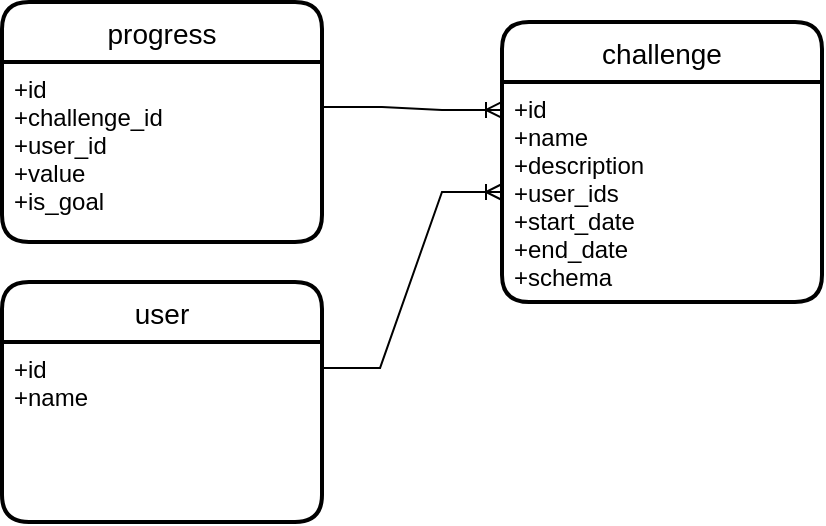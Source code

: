 <mxfile version="15.9.4" type="device" pages="4"><diagram id="6XbU2U4fMUfGjf66VKq-" name="Page-1"><mxGraphModel dx="666" dy="764" grid="1" gridSize="10" guides="1" tooltips="1" connect="1" arrows="1" fold="1" page="1" pageScale="1" pageWidth="850" pageHeight="1100" math="0" shadow="0"><root><mxCell id="0"/><mxCell id="1" parent="0"/><mxCell id="4EJfK2iNqQNUc68kIOoL-1" value="challenge" style="swimlane;childLayout=stackLayout;horizontal=1;startSize=30;horizontalStack=0;rounded=1;fontSize=14;fontStyle=0;strokeWidth=2;resizeParent=0;resizeLast=1;shadow=0;dashed=0;align=center;" vertex="1" parent="1"><mxGeometry x="340" y="330" width="160" height="140" as="geometry"/></mxCell><mxCell id="4EJfK2iNqQNUc68kIOoL-2" value="+id&#xA;+name&#xA;+description&#xA;+user_ids&#xA;+start_date&#xA;+end_date&#xA;+schema&#xA;" style="align=left;strokeColor=none;fillColor=none;spacingLeft=4;fontSize=12;verticalAlign=top;resizable=0;rotatable=0;part=1;" vertex="1" parent="4EJfK2iNqQNUc68kIOoL-1"><mxGeometry y="30" width="160" height="110" as="geometry"/></mxCell><mxCell id="XGswmLzK9EIM4M7rVuqm-6" value="progress" style="swimlane;childLayout=stackLayout;horizontal=1;startSize=30;horizontalStack=0;rounded=1;fontSize=14;fontStyle=0;strokeWidth=2;resizeParent=0;resizeLast=1;shadow=0;dashed=0;align=center;" vertex="1" parent="1"><mxGeometry x="90" y="320" width="160" height="120" as="geometry"/></mxCell><mxCell id="XGswmLzK9EIM4M7rVuqm-7" value="+id&#xA;+challenge_id&#xA;+user_id&#xA;+value&#xA;+is_goal&#xA;" style="align=left;strokeColor=none;fillColor=none;spacingLeft=4;fontSize=12;verticalAlign=top;resizable=0;rotatable=0;part=1;" vertex="1" parent="XGswmLzK9EIM4M7rVuqm-6"><mxGeometry y="30" width="160" height="90" as="geometry"/></mxCell><mxCell id="XGswmLzK9EIM4M7rVuqm-8" value="user" style="swimlane;childLayout=stackLayout;horizontal=1;startSize=30;horizontalStack=0;rounded=1;fontSize=14;fontStyle=0;strokeWidth=2;resizeParent=0;resizeLast=1;shadow=0;dashed=0;align=center;" vertex="1" parent="1"><mxGeometry x="90" y="460" width="160" height="120" as="geometry"/></mxCell><mxCell id="XGswmLzK9EIM4M7rVuqm-9" value="+id&#xA;+name" style="align=left;strokeColor=none;fillColor=none;spacingLeft=4;fontSize=12;verticalAlign=top;resizable=0;rotatable=0;part=1;" vertex="1" parent="XGswmLzK9EIM4M7rVuqm-8"><mxGeometry y="30" width="160" height="90" as="geometry"/></mxCell><mxCell id="XGswmLzK9EIM4M7rVuqm-10" value="" style="edgeStyle=entityRelationEdgeStyle;fontSize=12;html=1;endArrow=ERoneToMany;rounded=0;entryX=0;entryY=0.127;entryDx=0;entryDy=0;entryPerimeter=0;exitX=1;exitY=0.25;exitDx=0;exitDy=0;" edge="1" parent="1" source="XGswmLzK9EIM4M7rVuqm-7" target="4EJfK2iNqQNUc68kIOoL-2"><mxGeometry width="100" height="100" relative="1" as="geometry"><mxPoint x="330" y="440" as="sourcePoint"/><mxPoint x="430" y="340" as="targetPoint"/></mxGeometry></mxCell><mxCell id="XGswmLzK9EIM4M7rVuqm-12" value="" style="edgeStyle=entityRelationEdgeStyle;fontSize=12;html=1;endArrow=ERoneToMany;rounded=0;exitX=0.994;exitY=0.144;exitDx=0;exitDy=0;exitPerimeter=0;entryX=0;entryY=0.5;entryDx=0;entryDy=0;" edge="1" parent="1" source="XGswmLzK9EIM4M7rVuqm-9" target="4EJfK2iNqQNUc68kIOoL-2"><mxGeometry width="100" height="100" relative="1" as="geometry"><mxPoint x="660" y="410" as="sourcePoint"/><mxPoint x="760" y="310" as="targetPoint"/></mxGeometry></mxCell></root></mxGraphModel></diagram><diagram name="join-challenge" id="RROJNVwdA7SP-ZDclj5j"><mxGraphModel dx="666" dy="764" grid="1" gridSize="10" guides="1" tooltips="1" connect="1" arrows="1" fold="1" page="1" pageScale="1" pageWidth="850" pageHeight="1100" math="0" shadow="0"><root><mxCell id="0"/><mxCell id="1" parent="0"/><mxCell id="86XzTyiqqYsa_UF7r5GK-2" value="" style="shape=umlLifeline;participant=umlActor;perimeter=lifelinePerimeter;whiteSpace=wrap;html=1;container=1;collapsible=0;recursiveResize=0;verticalAlign=top;spacingTop=36;outlineConnect=0;" parent="1" vertex="1"><mxGeometry x="210" y="150" width="20" height="510" as="geometry"/></mxCell><mxCell id="86XzTyiqqYsa_UF7r5GK-3" value=":challengebot" style="shape=umlLifeline;perimeter=lifelinePerimeter;whiteSpace=wrap;html=1;container=1;collapsible=0;recursiveResize=0;outlineConnect=0;" parent="1" vertex="1"><mxGeometry x="540" y="150" width="100" height="510" as="geometry"/></mxCell><mxCell id="86XzTyiqqYsa_UF7r5GK-4" value="" style="html=1;points=[];perimeter=orthogonalPerimeter;" parent="86XzTyiqqYsa_UF7r5GK-3" vertex="1"><mxGeometry x="45" y="80" width="10" height="80" as="geometry"/></mxCell><mxCell id="86XzTyiqqYsa_UF7r5GK-7" value="" style="html=1;points=[];perimeter=orthogonalPerimeter;" parent="86XzTyiqqYsa_UF7r5GK-3" vertex="1"><mxGeometry x="45" y="210" width="10" height="80" as="geometry"/></mxCell><mxCell id="86XzTyiqqYsa_UF7r5GK-10" value="" style="html=1;points=[];perimeter=orthogonalPerimeter;" parent="86XzTyiqqYsa_UF7r5GK-3" vertex="1"><mxGeometry x="45" y="340" width="10" height="80" as="geometry"/></mxCell><mxCell id="86XzTyiqqYsa_UF7r5GK-5" value="&lt;div&gt;ListChallenges(user_id, not_joined)&lt;br&gt;&lt;/div&gt;" style="html=1;verticalAlign=bottom;endArrow=block;entryX=0;entryY=0;rounded=0;" parent="1" source="86XzTyiqqYsa_UF7r5GK-2" target="86XzTyiqqYsa_UF7r5GK-4" edge="1"><mxGeometry relative="1" as="geometry"><mxPoint x="490" y="250" as="sourcePoint"/></mxGeometry></mxCell><mxCell id="86XzTyiqqYsa_UF7r5GK-6" value="Challenges with details that are not joined" style="html=1;verticalAlign=bottom;endArrow=open;dashed=1;endSize=8;exitX=0;exitY=0.95;rounded=0;" parent="1" source="86XzTyiqqYsa_UF7r5GK-4" target="86XzTyiqqYsa_UF7r5GK-2" edge="1"><mxGeometry relative="1" as="geometry"><mxPoint x="490" y="326" as="targetPoint"/></mxGeometry></mxCell><mxCell id="86XzTyiqqYsa_UF7r5GK-8" value="JoinChallenge(challenge_id)" style="html=1;verticalAlign=bottom;endArrow=block;entryX=0;entryY=0;rounded=0;" parent="1" source="86XzTyiqqYsa_UF7r5GK-2" target="86XzTyiqqYsa_UF7r5GK-7" edge="1"><mxGeometry relative="1" as="geometry"><mxPoint x="515" y="360" as="sourcePoint"/></mxGeometry></mxCell><mxCell id="86XzTyiqqYsa_UF7r5GK-9" value="Challenge with details" style="html=1;verticalAlign=bottom;endArrow=open;dashed=1;endSize=8;exitX=0;exitY=0.95;rounded=0;" parent="1" source="86XzTyiqqYsa_UF7r5GK-7" target="86XzTyiqqYsa_UF7r5GK-2" edge="1"><mxGeometry relative="1" as="geometry"><mxPoint x="515" y="436" as="targetPoint"/></mxGeometry></mxCell><mxCell id="86XzTyiqqYsa_UF7r5GK-11" value="AddGoal(challenge_id, user_id goal)" style="html=1;verticalAlign=bottom;endArrow=block;entryX=0;entryY=0;rounded=0;" parent="1" source="86XzTyiqqYsa_UF7r5GK-2" target="86XzTyiqqYsa_UF7r5GK-10" edge="1"><mxGeometry relative="1" as="geometry"><mxPoint x="515" y="490" as="sourcePoint"/></mxGeometry></mxCell><mxCell id="86XzTyiqqYsa_UF7r5GK-12" value="Goal set by user" style="html=1;verticalAlign=bottom;endArrow=open;dashed=1;endSize=8;exitX=0;exitY=0.95;rounded=0;" parent="1" source="86XzTyiqqYsa_UF7r5GK-10" target="86XzTyiqqYsa_UF7r5GK-2" edge="1"><mxGeometry relative="1" as="geometry"><mxPoint x="515" y="566" as="targetPoint"/></mxGeometry></mxCell><mxCell id="stMjWj6lyOENHf5CEl7l-1" value=":repository" style="shape=umlLifeline;perimeter=lifelinePerimeter;whiteSpace=wrap;html=1;container=1;collapsible=0;recursiveResize=0;outlineConnect=0;align=center;" parent="1" vertex="1"><mxGeometry x="860" y="150" width="100" height="510" as="geometry"/></mxCell><mxCell id="stMjWj6lyOENHf5CEl7l-2" value="" style="html=1;points=[];perimeter=orthogonalPerimeter;align=center;" parent="stMjWj6lyOENHf5CEl7l-1" vertex="1"><mxGeometry x="45" y="80" width="10" height="80" as="geometry"/></mxCell><mxCell id="stMjWj6lyOENHf5CEl7l-5" value="" style="html=1;points=[];perimeter=orthogonalPerimeter;align=center;" parent="stMjWj6lyOENHf5CEl7l-1" vertex="1"><mxGeometry x="45" y="215" width="10" height="80" as="geometry"/></mxCell><mxCell id="stMjWj6lyOENHf5CEl7l-8" value="" style="html=1;points=[];perimeter=orthogonalPerimeter;align=center;" parent="stMjWj6lyOENHf5CEl7l-1" vertex="1"><mxGeometry x="45" y="340" width="10" height="80" as="geometry"/></mxCell><mxCell id="stMjWj6lyOENHf5CEl7l-3" value="FindChallenges(user_id,, not_joined, challenge_ids)" style="html=1;verticalAlign=bottom;endArrow=block;entryX=0;entryY=0;rounded=0;" parent="1" target="stMjWj6lyOENHf5CEl7l-2" edge="1"><mxGeometry relative="1" as="geometry"><mxPoint x="590" y="230" as="sourcePoint"/></mxGeometry></mxCell><mxCell id="stMjWj6lyOENHf5CEl7l-4" value="" style="html=1;verticalAlign=bottom;endArrow=open;dashed=1;endSize=8;exitX=0;exitY=0.95;rounded=0;" parent="1" source="stMjWj6lyOENHf5CEl7l-2" target="86XzTyiqqYsa_UF7r5GK-3" edge="1"><mxGeometry relative="1" as="geometry"><mxPoint x="770" y="306" as="targetPoint"/></mxGeometry></mxCell><mxCell id="stMjWj6lyOENHf5CEl7l-6" value="UpdateChallenge(challenge_id, challenge)" style="html=1;verticalAlign=bottom;endArrow=block;entryX=0;entryY=0;rounded=0;" parent="1" source="86XzTyiqqYsa_UF7r5GK-3" target="stMjWj6lyOENHf5CEl7l-5" edge="1"><mxGeometry relative="1" as="geometry"><mxPoint x="835" y="365" as="sourcePoint"/></mxGeometry></mxCell><mxCell id="stMjWj6lyOENHf5CEl7l-7" value="" style="html=1;verticalAlign=bottom;endArrow=open;dashed=1;endSize=8;exitX=0;exitY=0.95;rounded=0;" parent="1" source="stMjWj6lyOENHf5CEl7l-5" target="86XzTyiqqYsa_UF7r5GK-3" edge="1"><mxGeometry relative="1" as="geometry"><mxPoint x="835" y="441" as="targetPoint"/></mxGeometry></mxCell><mxCell id="stMjWj6lyOENHf5CEl7l-9" value="CreateGoal(challenge_id, user_id, goal)" style="html=1;verticalAlign=bottom;endArrow=block;entryX=0;entryY=0;rounded=0;" parent="1" source="86XzTyiqqYsa_UF7r5GK-3" target="stMjWj6lyOENHf5CEl7l-8" edge="1"><mxGeometry relative="1" as="geometry"><mxPoint x="835" y="490" as="sourcePoint"/></mxGeometry></mxCell><mxCell id="stMjWj6lyOENHf5CEl7l-10" value="" style="html=1;verticalAlign=bottom;endArrow=open;dashed=1;endSize=8;exitX=0;exitY=0.95;rounded=0;" parent="1" source="stMjWj6lyOENHf5CEl7l-8" target="86XzTyiqqYsa_UF7r5GK-3" edge="1"><mxGeometry relative="1" as="geometry"><mxPoint x="835" y="566" as="targetPoint"/></mxGeometry></mxCell></root></mxGraphModel></diagram><diagram name="view-your-challenges" id="2D-l9dGAmVMdqXbLqhqI"><mxGraphModel dx="1590" dy="764" grid="1" gridSize="10" guides="1" tooltips="1" connect="1" arrows="1" fold="1" page="1" pageScale="1" pageWidth="850" pageHeight="1100" math="0" shadow="0"><root><mxCell id="-YYNHqgZf5SkaJTE6ZLf-0"/><mxCell id="-YYNHqgZf5SkaJTE6ZLf-1" parent="-YYNHqgZf5SkaJTE6ZLf-0"/><mxCell id="uk9RIYH9fwGD17-zcmkP-6" value="alt" style="shape=umlFrame;whiteSpace=wrap;html=1;" parent="-YYNHqgZf5SkaJTE6ZLf-1" vertex="1"><mxGeometry x="150" y="420" width="890" height="970" as="geometry"/></mxCell><mxCell id="uk9RIYH9fwGD17-zcmkP-24" value="&lt;div align=&quot;center&quot;&gt;alt&lt;/div&gt;" style="shape=umlFrame;whiteSpace=wrap;html=1;align=center;" parent="-YYNHqgZf5SkaJTE6ZLf-1" vertex="1"><mxGeometry x="170" y="990" width="470" height="370" as="geometry"/></mxCell><mxCell id="-YYNHqgZf5SkaJTE6ZLf-2" value="" style="shape=umlLifeline;participant=umlActor;perimeter=lifelinePerimeter;whiteSpace=wrap;html=1;container=1;collapsible=0;recursiveResize=0;verticalAlign=top;spacingTop=36;outlineConnect=0;" parent="-YYNHqgZf5SkaJTE6ZLf-1" vertex="1"><mxGeometry x="225" y="150" width="20" height="1280" as="geometry"/></mxCell><mxCell id="-YYNHqgZf5SkaJTE6ZLf-3" value=":challengebot" style="shape=umlLifeline;perimeter=lifelinePerimeter;whiteSpace=wrap;html=1;container=1;collapsible=0;recursiveResize=0;outlineConnect=0;" parent="-YYNHqgZf5SkaJTE6ZLf-1" vertex="1"><mxGeometry x="525" y="150" width="100" height="1280" as="geometry"/></mxCell><mxCell id="_DjYIVe_9mN_fBWPGiHw-0" value="" style="html=1;points=[];perimeter=orthogonalPerimeter;" parent="-YYNHqgZf5SkaJTE6ZLf-3" vertex="1"><mxGeometry x="45" y="70" width="10" height="80" as="geometry"/></mxCell><mxCell id="_DjYIVe_9mN_fBWPGiHw-3" value="" style="html=1;points=[];perimeter=orthogonalPerimeter;" parent="-YYNHqgZf5SkaJTE6ZLf-3" vertex="1"><mxGeometry x="45" y="180" width="10" height="80" as="geometry"/></mxCell><mxCell id="uk9RIYH9fwGD17-zcmkP-0" value="" style="html=1;points=[];perimeter=orthogonalPerimeter;" parent="-YYNHqgZf5SkaJTE6ZLf-3" vertex="1"><mxGeometry x="45" y="340" width="10" height="80" as="geometry"/></mxCell><mxCell id="uk9RIYH9fwGD17-zcmkP-7" value="" style="html=1;points=[];perimeter=orthogonalPerimeter;" parent="-YYNHqgZf5SkaJTE6ZLf-3" vertex="1"><mxGeometry x="45" y="550" width="10" height="80" as="geometry"/></mxCell><mxCell id="uk9RIYH9fwGD17-zcmkP-21" value="" style="html=1;points=[];perimeter=orthogonalPerimeter;align=left;" parent="-YYNHqgZf5SkaJTE6ZLf-3" vertex="1"><mxGeometry x="45" y="740" width="10" height="80" as="geometry"/></mxCell><mxCell id="uk9RIYH9fwGD17-zcmkP-27" value="AddGoal(challenge_id, user_id, goal)" style="html=1;verticalAlign=bottom;endArrow=block;entryX=0;entryY=0;rounded=0;" parent="-YYNHqgZf5SkaJTE6ZLf-3" target="uk9RIYH9fwGD17-zcmkP-26" edge="1"><mxGeometry relative="1" as="geometry"><mxPoint x="-290.5" y="940" as="sourcePoint"/></mxGeometry></mxCell><mxCell id="uk9RIYH9fwGD17-zcmkP-26" value="" style="html=1;points=[];perimeter=orthogonalPerimeter;align=center;" parent="-YYNHqgZf5SkaJTE6ZLf-3" vertex="1"><mxGeometry x="45" y="940" width="10" height="80" as="geometry"/></mxCell><mxCell id="uk9RIYH9fwGD17-zcmkP-28" value="Goal created" style="html=1;verticalAlign=bottom;endArrow=open;dashed=1;endSize=8;exitX=0;exitY=0.95;rounded=0;" parent="-YYNHqgZf5SkaJTE6ZLf-3" source="uk9RIYH9fwGD17-zcmkP-26" edge="1"><mxGeometry relative="1" as="geometry"><mxPoint x="-290.5" y="1016" as="targetPoint"/></mxGeometry></mxCell><mxCell id="uk9RIYH9fwGD17-zcmkP-32" value="" style="html=1;points=[];perimeter=orthogonalPerimeter;align=center;" parent="-YYNHqgZf5SkaJTE6ZLf-3" vertex="1"><mxGeometry x="45" y="1110" width="10" height="80" as="geometry"/></mxCell><mxCell id="_DjYIVe_9mN_fBWPGiHw-1" value="ListChallenges(user_id, joined)" style="html=1;verticalAlign=bottom;endArrow=block;entryX=0;entryY=0;rounded=0;" parent="-YYNHqgZf5SkaJTE6ZLf-1" source="-YYNHqgZf5SkaJTE6ZLf-2" target="_DjYIVe_9mN_fBWPGiHw-0" edge="1"><mxGeometry relative="1" as="geometry"><mxPoint x="500" y="220" as="sourcePoint"/></mxGeometry></mxCell><mxCell id="_DjYIVe_9mN_fBWPGiHw-2" value="Challenges joined with details" style="html=1;verticalAlign=bottom;endArrow=open;dashed=1;endSize=8;exitX=0;exitY=0.95;rounded=0;" parent="-YYNHqgZf5SkaJTE6ZLf-1" source="_DjYIVe_9mN_fBWPGiHw-0" target="-YYNHqgZf5SkaJTE6ZLf-2" edge="1"><mxGeometry relative="1" as="geometry"><mxPoint x="500" y="296" as="targetPoint"/></mxGeometry></mxCell><mxCell id="_DjYIVe_9mN_fBWPGiHw-4" value="GetChallenge(challenge_id, user_id)" style="html=1;verticalAlign=bottom;endArrow=block;entryX=0;entryY=0;rounded=0;" parent="-YYNHqgZf5SkaJTE6ZLf-1" source="-YYNHqgZf5SkaJTE6ZLf-2" target="_DjYIVe_9mN_fBWPGiHw-3" edge="1"><mxGeometry relative="1" as="geometry"><mxPoint x="500" y="330" as="sourcePoint"/></mxGeometry></mxCell><mxCell id="_DjYIVe_9mN_fBWPGiHw-5" value="Challenge details" style="html=1;verticalAlign=bottom;endArrow=open;dashed=1;endSize=8;exitX=0;exitY=0.95;rounded=0;" parent="-YYNHqgZf5SkaJTE6ZLf-1" source="_DjYIVe_9mN_fBWPGiHw-3" target="-YYNHqgZf5SkaJTE6ZLf-2" edge="1"><mxGeometry relative="1" as="geometry"><mxPoint x="500" y="406" as="targetPoint"/></mxGeometry></mxCell><mxCell id="uk9RIYH9fwGD17-zcmkP-1" value="AddProgress(challenge_id,user_id, progress)" style="html=1;verticalAlign=bottom;endArrow=block;entryX=0;entryY=0;rounded=0;" parent="-YYNHqgZf5SkaJTE6ZLf-1" target="uk9RIYH9fwGD17-zcmkP-0" edge="1"><mxGeometry relative="1" as="geometry"><mxPoint x="234.5" y="490" as="sourcePoint"/></mxGeometry></mxCell><mxCell id="uk9RIYH9fwGD17-zcmkP-2" value="Progress with details" style="html=1;verticalAlign=bottom;endArrow=open;dashed=1;endSize=8;exitX=0;exitY=0.95;rounded=0;" parent="-YYNHqgZf5SkaJTE6ZLf-1" source="uk9RIYH9fwGD17-zcmkP-0" edge="1"><mxGeometry relative="1" as="geometry"><mxPoint x="234.5" y="566" as="targetPoint"/></mxGeometry></mxCell><mxCell id="uk9RIYH9fwGD17-zcmkP-8" value="ListProgress(challenge_id, user_id)" style="html=1;verticalAlign=bottom;endArrow=block;entryX=0;entryY=0;rounded=0;" parent="-YYNHqgZf5SkaJTE6ZLf-1" target="uk9RIYH9fwGD17-zcmkP-7" edge="1"><mxGeometry relative="1" as="geometry"><mxPoint x="234.5" y="700" as="sourcePoint"/></mxGeometry></mxCell><mxCell id="uk9RIYH9fwGD17-zcmkP-9" value="Progress for the challenge" style="html=1;verticalAlign=bottom;endArrow=open;dashed=1;endSize=8;exitX=0;exitY=0.95;rounded=0;" parent="-YYNHqgZf5SkaJTE6ZLf-1" source="uk9RIYH9fwGD17-zcmkP-7" edge="1"><mxGeometry relative="1" as="geometry"><mxPoint x="234.5" y="776" as="targetPoint"/></mxGeometry></mxCell><mxCell id="uk9RIYH9fwGD17-zcmkP-17" value="[add progress selected]" style="text;html=1;strokeColor=none;fillColor=none;align=left;verticalAlign=middle;whiteSpace=wrap;rounded=0;" parent="-YYNHqgZf5SkaJTE6ZLf-1" vertex="1"><mxGeometry x="160" y="460" width="150" height="30" as="geometry"/></mxCell><mxCell id="uk9RIYH9fwGD17-zcmkP-18" value="&lt;div align=&quot;left&quot;&gt;[view all progress selected]&lt;/div&gt;" style="text;html=1;strokeColor=none;fillColor=none;align=left;verticalAlign=middle;whiteSpace=wrap;rounded=0;" parent="-YYNHqgZf5SkaJTE6ZLf-1" vertex="1"><mxGeometry x="160" y="640" width="150" height="30" as="geometry"/></mxCell><mxCell id="uk9RIYH9fwGD17-zcmkP-19" value="" style="endArrow=none;dashed=1;html=1;rounded=0;" parent="-YYNHqgZf5SkaJTE6ZLf-1" edge="1"><mxGeometry width="50" height="50" relative="1" as="geometry"><mxPoint x="150" y="810.05" as="sourcePoint"/><mxPoint x="1040" y="810" as="targetPoint"/></mxGeometry></mxCell><mxCell id="uk9RIYH9fwGD17-zcmkP-20" value="&lt;div align=&quot;left&quot;&gt;[add/update goals selected]&lt;/div&gt;" style="text;html=1;strokeColor=none;fillColor=none;align=left;verticalAlign=middle;whiteSpace=wrap;rounded=0;" parent="-YYNHqgZf5SkaJTE6ZLf-1" vertex="1"><mxGeometry x="160" y="830" width="210" height="30" as="geometry"/></mxCell><mxCell id="uk9RIYH9fwGD17-zcmkP-22" value="GetGoal(challenge_id, user_id)" style="html=1;verticalAlign=bottom;endArrow=block;entryX=0;entryY=0;rounded=0;" parent="-YYNHqgZf5SkaJTE6ZLf-1" source="-YYNHqgZf5SkaJTE6ZLf-2" target="uk9RIYH9fwGD17-zcmkP-21" edge="1"><mxGeometry relative="1" as="geometry"><mxPoint x="500" y="890" as="sourcePoint"/></mxGeometry></mxCell><mxCell id="uk9RIYH9fwGD17-zcmkP-23" value="Goal if it has been set by user" style="html=1;verticalAlign=bottom;endArrow=open;dashed=1;endSize=8;exitX=0;exitY=0.95;rounded=0;" parent="-YYNHqgZf5SkaJTE6ZLf-1" source="uk9RIYH9fwGD17-zcmkP-21" target="-YYNHqgZf5SkaJTE6ZLf-2" edge="1"><mxGeometry relative="1" as="geometry"><mxPoint x="500" y="966" as="targetPoint"/></mxGeometry></mxCell><mxCell id="uk9RIYH9fwGD17-zcmkP-25" value="" style="endArrow=none;dashed=1;html=1;rounded=0;" parent="-YYNHqgZf5SkaJTE6ZLf-1" edge="1"><mxGeometry width="50" height="50" relative="1" as="geometry"><mxPoint x="150" y="610.05" as="sourcePoint"/><mxPoint x="1040" y="610" as="targetPoint"/></mxGeometry></mxCell><mxCell id="uk9RIYH9fwGD17-zcmkP-29" value="[goal does not exist]" style="text;html=1;strokeColor=none;fillColor=none;align=left;verticalAlign=middle;whiteSpace=wrap;rounded=0;" parent="-YYNHqgZf5SkaJTE6ZLf-1" vertex="1"><mxGeometry x="180" y="1030" width="210" height="30" as="geometry"/></mxCell><mxCell id="uk9RIYH9fwGD17-zcmkP-30" value="" style="endArrow=none;dashed=1;html=1;rounded=0;" parent="-YYNHqgZf5SkaJTE6ZLf-1" edge="1"><mxGeometry width="50" height="50" relative="1" as="geometry"><mxPoint x="170" y="1210" as="sourcePoint"/><mxPoint x="640" y="1210" as="targetPoint"/></mxGeometry></mxCell><mxCell id="uk9RIYH9fwGD17-zcmkP-33" value="UpdateGoal(challenge_id,user_id, goal)" style="html=1;verticalAlign=bottom;endArrow=block;entryX=0;entryY=0;rounded=0;" parent="-YYNHqgZf5SkaJTE6ZLf-1" source="-YYNHqgZf5SkaJTE6ZLf-2" target="uk9RIYH9fwGD17-zcmkP-32" edge="1"><mxGeometry relative="1" as="geometry"><mxPoint x="500" y="1260" as="sourcePoint"/></mxGeometry></mxCell><mxCell id="uk9RIYH9fwGD17-zcmkP-34" value="Updated goal" style="html=1;verticalAlign=bottom;endArrow=open;dashed=1;endSize=8;exitX=0;exitY=0.95;rounded=0;" parent="-YYNHqgZf5SkaJTE6ZLf-1" source="uk9RIYH9fwGD17-zcmkP-32" target="-YYNHqgZf5SkaJTE6ZLf-2" edge="1"><mxGeometry relative="1" as="geometry"><mxPoint x="500" y="1336" as="targetPoint"/></mxGeometry></mxCell><mxCell id="uk9RIYH9fwGD17-zcmkP-35" value="[goal exists]" style="text;html=1;strokeColor=none;fillColor=none;align=left;verticalAlign=middle;whiteSpace=wrap;rounded=0;" parent="-YYNHqgZf5SkaJTE6ZLf-1" vertex="1"><mxGeometry x="180" y="1220" width="210" height="30" as="geometry"/></mxCell><mxCell id="MLuxGu6XEMpIqVRjDswG-0" value=":repository" style="shape=umlLifeline;perimeter=lifelinePerimeter;whiteSpace=wrap;html=1;container=1;collapsible=0;recursiveResize=0;outlineConnect=0;align=center;" parent="-YYNHqgZf5SkaJTE6ZLf-1" vertex="1"><mxGeometry x="900" y="150" width="100" height="1280" as="geometry"/></mxCell><mxCell id="MLuxGu6XEMpIqVRjDswG-1" value="" style="html=1;points=[];perimeter=orthogonalPerimeter;align=center;" parent="MLuxGu6XEMpIqVRjDswG-0" vertex="1"><mxGeometry x="45" y="70" width="10" height="80" as="geometry"/></mxCell><mxCell id="2hfgxvUMaG6vGto7sU5T-0" value="" style="html=1;points=[];perimeter=orthogonalPerimeter;align=center;" parent="MLuxGu6XEMpIqVRjDswG-0" vertex="1"><mxGeometry x="45" y="180" width="10" height="80" as="geometry"/></mxCell><mxCell id="2hfgxvUMaG6vGto7sU5T-3" value="" style="html=1;points=[];perimeter=orthogonalPerimeter;align=center;" parent="MLuxGu6XEMpIqVRjDswG-0" vertex="1"><mxGeometry x="45" y="340" width="10" height="80" as="geometry"/></mxCell><mxCell id="2hfgxvUMaG6vGto7sU5T-6" value="" style="html=1;points=[];perimeter=orthogonalPerimeter;align=center;" parent="MLuxGu6XEMpIqVRjDswG-0" vertex="1"><mxGeometry x="45" y="550" width="10" height="80" as="geometry"/></mxCell><mxCell id="2hfgxvUMaG6vGto7sU5T-8" value="" style="html=1;verticalAlign=bottom;endArrow=open;dashed=1;endSize=8;exitX=0;exitY=0.95;rounded=0;" parent="MLuxGu6XEMpIqVRjDswG-0" source="2hfgxvUMaG6vGto7sU5T-6" edge="1"><mxGeometry relative="1" as="geometry"><mxPoint x="-330" y="626" as="targetPoint"/></mxGeometry></mxCell><mxCell id="2hfgxvUMaG6vGto7sU5T-9" value="" style="html=1;points=[];perimeter=orthogonalPerimeter;align=center;" parent="MLuxGu6XEMpIqVRjDswG-0" vertex="1"><mxGeometry x="45" y="740" width="10" height="80" as="geometry"/></mxCell><mxCell id="2hfgxvUMaG6vGto7sU5T-12" value="" style="html=1;points=[];perimeter=orthogonalPerimeter;align=center;" parent="MLuxGu6XEMpIqVRjDswG-0" vertex="1"><mxGeometry x="45" y="940" width="10" height="80" as="geometry"/></mxCell><mxCell id="2hfgxvUMaG6vGto7sU5T-15" value="" style="html=1;points=[];perimeter=orthogonalPerimeter;align=center;" parent="MLuxGu6XEMpIqVRjDswG-0" vertex="1"><mxGeometry x="45" y="1110" width="10" height="80" as="geometry"/></mxCell><mxCell id="MLuxGu6XEMpIqVRjDswG-2" value="FindChallenges(user_id, joined, challenge_ids)" style="html=1;verticalAlign=bottom;endArrow=block;entryX=0;entryY=0;rounded=0;" parent="-YYNHqgZf5SkaJTE6ZLf-1" source="-YYNHqgZf5SkaJTE6ZLf-3" target="MLuxGu6XEMpIqVRjDswG-1" edge="1"><mxGeometry relative="1" as="geometry"><mxPoint x="800" y="220" as="sourcePoint"/></mxGeometry></mxCell><mxCell id="MLuxGu6XEMpIqVRjDswG-3" value="" style="html=1;verticalAlign=bottom;endArrow=open;dashed=1;endSize=8;exitX=0;exitY=0.95;rounded=0;" parent="-YYNHqgZf5SkaJTE6ZLf-1" source="MLuxGu6XEMpIqVRjDswG-1" target="-YYNHqgZf5SkaJTE6ZLf-3" edge="1"><mxGeometry relative="1" as="geometry"><mxPoint x="800" y="296" as="targetPoint"/></mxGeometry></mxCell><mxCell id="2hfgxvUMaG6vGto7sU5T-1" value="FindChallenge(challenge_id)" style="html=1;verticalAlign=bottom;endArrow=block;entryX=0;entryY=0;rounded=0;" parent="-YYNHqgZf5SkaJTE6ZLf-1" source="-YYNHqgZf5SkaJTE6ZLf-3" target="2hfgxvUMaG6vGto7sU5T-0" edge="1"><mxGeometry relative="1" as="geometry"><mxPoint x="875" y="330" as="sourcePoint"/></mxGeometry></mxCell><mxCell id="2hfgxvUMaG6vGto7sU5T-2" value="" style="html=1;verticalAlign=bottom;endArrow=open;dashed=1;endSize=8;exitX=0;exitY=0.95;rounded=0;" parent="-YYNHqgZf5SkaJTE6ZLf-1" source="2hfgxvUMaG6vGto7sU5T-0" target="-YYNHqgZf5SkaJTE6ZLf-3" edge="1"><mxGeometry relative="1" as="geometry"><mxPoint x="875" y="406" as="targetPoint"/></mxGeometry></mxCell><mxCell id="2hfgxvUMaG6vGto7sU5T-4" value="CreateProgress(challenge_id, user_id, progress)" style="html=1;verticalAlign=bottom;endArrow=block;entryX=0;entryY=0;rounded=0;" parent="-YYNHqgZf5SkaJTE6ZLf-1" source="uk9RIYH9fwGD17-zcmkP-0" target="2hfgxvUMaG6vGto7sU5T-3" edge="1"><mxGeometry relative="1" as="geometry"><mxPoint x="875" y="490" as="sourcePoint"/></mxGeometry></mxCell><mxCell id="2hfgxvUMaG6vGto7sU5T-5" value="" style="html=1;verticalAlign=bottom;endArrow=open;dashed=1;endSize=8;exitX=0;exitY=0.95;rounded=0;" parent="-YYNHqgZf5SkaJTE6ZLf-1" source="2hfgxvUMaG6vGto7sU5T-3" target="uk9RIYH9fwGD17-zcmkP-0" edge="1"><mxGeometry relative="1" as="geometry"><mxPoint x="875" y="566" as="targetPoint"/></mxGeometry></mxCell><mxCell id="2hfgxvUMaG6vGto7sU5T-7" value="FindProgress(challenge_id, user_id, filters)" style="html=1;verticalAlign=bottom;endArrow=block;entryX=0;entryY=0;rounded=0;" parent="-YYNHqgZf5SkaJTE6ZLf-1" source="uk9RIYH9fwGD17-zcmkP-7" target="2hfgxvUMaG6vGto7sU5T-6" edge="1"><mxGeometry relative="1" as="geometry"><mxPoint x="875" y="700" as="sourcePoint"/></mxGeometry></mxCell><mxCell id="2hfgxvUMaG6vGto7sU5T-10" value="FindGoal(challenge_id, user_id)" style="html=1;verticalAlign=bottom;endArrow=block;entryX=0;entryY=0;rounded=0;" parent="-YYNHqgZf5SkaJTE6ZLf-1" source="uk9RIYH9fwGD17-zcmkP-21" target="2hfgxvUMaG6vGto7sU5T-9" edge="1"><mxGeometry relative="1" as="geometry"><mxPoint x="875" y="890" as="sourcePoint"/></mxGeometry></mxCell><mxCell id="2hfgxvUMaG6vGto7sU5T-11" value="" style="html=1;verticalAlign=bottom;endArrow=open;dashed=1;endSize=8;exitX=0;exitY=0.95;rounded=0;" parent="-YYNHqgZf5SkaJTE6ZLf-1" source="2hfgxvUMaG6vGto7sU5T-9" target="-YYNHqgZf5SkaJTE6ZLf-3" edge="1"><mxGeometry relative="1" as="geometry"><mxPoint x="875" y="966" as="targetPoint"/></mxGeometry></mxCell><mxCell id="2hfgxvUMaG6vGto7sU5T-13" value="CreateGoal(challenge_id, user_id, goal)" style="html=1;verticalAlign=bottom;endArrow=block;entryX=0;entryY=0;rounded=0;" parent="-YYNHqgZf5SkaJTE6ZLf-1" source="uk9RIYH9fwGD17-zcmkP-26" target="2hfgxvUMaG6vGto7sU5T-12" edge="1"><mxGeometry relative="1" as="geometry"><mxPoint x="875" y="1090" as="sourcePoint"/></mxGeometry></mxCell><mxCell id="2hfgxvUMaG6vGto7sU5T-14" value="" style="html=1;verticalAlign=bottom;endArrow=open;dashed=1;endSize=8;exitX=0;exitY=0.95;rounded=0;" parent="-YYNHqgZf5SkaJTE6ZLf-1" source="2hfgxvUMaG6vGto7sU5T-12" target="uk9RIYH9fwGD17-zcmkP-26" edge="1"><mxGeometry relative="1" as="geometry"><mxPoint x="875" y="1166" as="targetPoint"/></mxGeometry></mxCell><mxCell id="2hfgxvUMaG6vGto7sU5T-16" value="UpdateGoal(goal_id, goal)" style="html=1;verticalAlign=bottom;endArrow=block;entryX=0;entryY=0;rounded=0;" parent="-YYNHqgZf5SkaJTE6ZLf-1" source="-YYNHqgZf5SkaJTE6ZLf-3" target="2hfgxvUMaG6vGto7sU5T-15" edge="1"><mxGeometry relative="1" as="geometry"><mxPoint x="875" y="1260" as="sourcePoint"/></mxGeometry></mxCell><mxCell id="2hfgxvUMaG6vGto7sU5T-17" value="" style="html=1;verticalAlign=bottom;endArrow=open;dashed=1;endSize=8;exitX=0;exitY=0.95;rounded=0;" parent="-YYNHqgZf5SkaJTE6ZLf-1" source="2hfgxvUMaG6vGto7sU5T-15" target="uk9RIYH9fwGD17-zcmkP-32" edge="1"><mxGeometry relative="1" as="geometry"><mxPoint x="875" y="1336" as="targetPoint"/></mxGeometry></mxCell></root></mxGraphModel></diagram><diagram name="create-challenge" id="y_9-yuOKDexVdfOWF7hI"><mxGraphModel dx="1590" dy="764" grid="1" gridSize="10" guides="1" tooltips="1" connect="1" arrows="1" fold="1" page="1" pageScale="1" pageWidth="850" pageHeight="1100" math="0" shadow="0"><root><mxCell id="nFW7XR1vgQzdM4231nV1-0"/><mxCell id="nFW7XR1vgQzdM4231nV1-1" parent="nFW7XR1vgQzdM4231nV1-0"/><mxCell id="sRMb4WTZv5bM4ebdrN9F-0" value="" style="shape=umlLifeline;participant=umlActor;perimeter=lifelinePerimeter;whiteSpace=wrap;html=1;container=1;collapsible=0;recursiveResize=0;verticalAlign=top;spacingTop=36;outlineConnect=0;" parent="nFW7XR1vgQzdM4231nV1-1" vertex="1"><mxGeometry x="210" y="150" width="20" height="410" as="geometry"/></mxCell><mxCell id="sRMb4WTZv5bM4ebdrN9F-1" value=":challengebot" style="shape=umlLifeline;perimeter=lifelinePerimeter;whiteSpace=wrap;html=1;container=1;collapsible=0;recursiveResize=0;outlineConnect=0;" parent="nFW7XR1vgQzdM4231nV1-1" vertex="1"><mxGeometry x="540" y="150" width="100" height="410" as="geometry"/></mxCell><mxCell id="sRMb4WTZv5bM4ebdrN9F-2" value="" style="html=1;points=[];perimeter=orthogonalPerimeter;" parent="sRMb4WTZv5bM4ebdrN9F-1" vertex="1"><mxGeometry x="45" y="80" width="10" height="80" as="geometry"/></mxCell><mxCell id="sRMb4WTZv5bM4ebdrN9F-12" value="" style="html=1;points=[];perimeter=orthogonalPerimeter;align=center;" parent="sRMb4WTZv5bM4ebdrN9F-1" vertex="1"><mxGeometry x="45" y="240" width="10" height="80" as="geometry"/></mxCell><mxCell id="sRMb4WTZv5bM4ebdrN9F-5" value="CreateChallenge(user_id, challenge)" style="html=1;verticalAlign=bottom;endArrow=block;entryX=0;entryY=0;rounded=0;" parent="nFW7XR1vgQzdM4231nV1-1" source="sRMb4WTZv5bM4ebdrN9F-0" target="sRMb4WTZv5bM4ebdrN9F-2" edge="1"><mxGeometry relative="1" as="geometry"><mxPoint x="490" y="250" as="sourcePoint"/></mxGeometry></mxCell><mxCell id="sRMb4WTZv5bM4ebdrN9F-6" value="Created challenge" style="html=1;verticalAlign=bottom;endArrow=open;dashed=1;endSize=8;exitX=0;exitY=0.95;rounded=0;" parent="nFW7XR1vgQzdM4231nV1-1" source="sRMb4WTZv5bM4ebdrN9F-2" target="sRMb4WTZv5bM4ebdrN9F-0" edge="1"><mxGeometry relative="1" as="geometry"><mxPoint x="490" y="326" as="targetPoint"/></mxGeometry></mxCell><mxCell id="sRMb4WTZv5bM4ebdrN9F-13" value="AddGoal(challenge_id, user_id, goal)" style="html=1;verticalAlign=bottom;endArrow=block;entryX=0;entryY=0;rounded=0;" parent="nFW7XR1vgQzdM4231nV1-1" source="sRMb4WTZv5bM4ebdrN9F-0" target="sRMb4WTZv5bM4ebdrN9F-12" edge="1"><mxGeometry relative="1" as="geometry"><mxPoint x="515" y="390" as="sourcePoint"/></mxGeometry></mxCell><mxCell id="sRMb4WTZv5bM4ebdrN9F-14" value="Created goal for the challenge" style="html=1;verticalAlign=bottom;endArrow=open;dashed=1;endSize=8;exitX=0;exitY=0.95;rounded=0;" parent="nFW7XR1vgQzdM4231nV1-1" source="sRMb4WTZv5bM4ebdrN9F-12" target="sRMb4WTZv5bM4ebdrN9F-0" edge="1"><mxGeometry relative="1" as="geometry"><mxPoint x="515" y="466" as="targetPoint"/></mxGeometry></mxCell><mxCell id="f8tRdqzPdmoMuPOIauy8-0" value=":repository" style="shape=umlLifeline;perimeter=lifelinePerimeter;whiteSpace=wrap;html=1;container=1;collapsible=0;recursiveResize=0;outlineConnect=0;align=center;" parent="nFW7XR1vgQzdM4231nV1-1" vertex="1"><mxGeometry x="850" y="150" width="100" height="410" as="geometry"/></mxCell><mxCell id="Ac3L7sMdLroGr9NDRd3s-0" value="" style="html=1;points=[];perimeter=orthogonalPerimeter;align=center;" parent="f8tRdqzPdmoMuPOIauy8-0" vertex="1"><mxGeometry x="45" y="80" width="10" height="80" as="geometry"/></mxCell><mxCell id="Ac3L7sMdLroGr9NDRd3s-3" value="" style="html=1;points=[];perimeter=orthogonalPerimeter;align=center;" parent="f8tRdqzPdmoMuPOIauy8-0" vertex="1"><mxGeometry x="45" y="240" width="10" height="80" as="geometry"/></mxCell><mxCell id="Ac3L7sMdLroGr9NDRd3s-1" value="CreateChallenge(user_id, challenge)" style="html=1;verticalAlign=bottom;endArrow=block;entryX=0;entryY=0;rounded=0;" parent="nFW7XR1vgQzdM4231nV1-1" source="sRMb4WTZv5bM4ebdrN9F-1" target="Ac3L7sMdLroGr9NDRd3s-0" edge="1"><mxGeometry relative="1" as="geometry"><mxPoint x="780" y="220" as="sourcePoint"/></mxGeometry></mxCell><mxCell id="Ac3L7sMdLroGr9NDRd3s-2" value="" style="html=1;verticalAlign=bottom;endArrow=open;dashed=1;endSize=8;exitX=0;exitY=0.95;rounded=0;" parent="nFW7XR1vgQzdM4231nV1-1" source="Ac3L7sMdLroGr9NDRd3s-0" target="sRMb4WTZv5bM4ebdrN9F-1" edge="1"><mxGeometry relative="1" as="geometry"><mxPoint x="780" y="296" as="targetPoint"/></mxGeometry></mxCell><mxCell id="Ac3L7sMdLroGr9NDRd3s-4" value="CreateGoal(challenge_id, user_id, goal)" style="html=1;verticalAlign=bottom;endArrow=block;entryX=0;entryY=0;rounded=0;" parent="nFW7XR1vgQzdM4231nV1-1" source="sRMb4WTZv5bM4ebdrN9F-1" target="Ac3L7sMdLroGr9NDRd3s-3" edge="1"><mxGeometry relative="1" as="geometry"><mxPoint x="825" y="390" as="sourcePoint"/></mxGeometry></mxCell><mxCell id="Ac3L7sMdLroGr9NDRd3s-5" value="" style="html=1;verticalAlign=bottom;endArrow=open;dashed=1;endSize=8;exitX=0;exitY=0.95;rounded=0;" parent="nFW7XR1vgQzdM4231nV1-1" source="Ac3L7sMdLroGr9NDRd3s-3" target="sRMb4WTZv5bM4ebdrN9F-1" edge="1"><mxGeometry relative="1" as="geometry"><mxPoint x="825" y="466" as="targetPoint"/></mxGeometry></mxCell></root></mxGraphModel></diagram></mxfile>